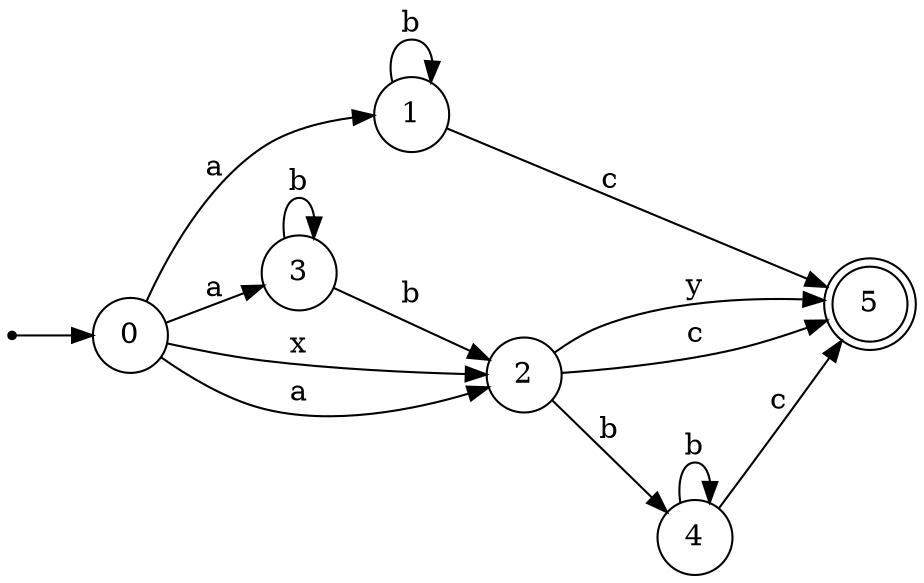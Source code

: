 digraph {
	rankdir = LR;
	size = "30,20";
	node [shape = point]; "dummy0"
	node [shape = circle]; "0"
	"dummy0" -> "0";
	node [shape = doublecircle]; "5";
	node [shape = circle]; "1";
	node [shape = circle]; "dummy0";
	node [shape = circle]; "3";
	node [shape = circle]; "4";
	node [shape = circle]; "2";
	"4" -> "4" [label = "b"];
	"4" -> "5" [label = "c"];
	"0" -> "2" [label = "x"];
	"0" -> "2" [label = "a"];
	"0" -> "1" [label = "a"];
	"0" -> "3" [label = "a"];
	"2" -> "4" [label = "b"];
	"2" -> "5" [label = "y"];
	"2" -> "5" [label = "c"];
	"1" -> "1" [label = "b"];
	"1" -> "5" [label = "c"];
	"3" -> "2" [label = "b"];
	"3" -> "3" [label = "b"];
}